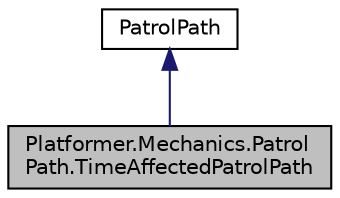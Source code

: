 digraph "Platformer.Mechanics.PatrolPath.TimeAffectedPatrolPath"
{
 // LATEX_PDF_SIZE
  edge [fontname="Helvetica",fontsize="10",labelfontname="Helvetica",labelfontsize="10"];
  node [fontname="Helvetica",fontsize="10",shape=record];
  Node1 [label="Platformer.Mechanics.Patrol\lPath.TimeAffectedPatrolPath",height=0.2,width=0.4,color="black", fillcolor="grey75", style="filled", fontcolor="black",tooltip="PatrolPath that variates the time that takes to travel the path based on a time scale"];
  Node2 -> Node1 [dir="back",color="midnightblue",fontsize="10",style="solid",fontname="Helvetica"];
  Node2 [label="PatrolPath",height=0.2,width=0.4,color="black", fillcolor="white", style="filled",URL="$class_platformer_1_1_mechanics_1_1_patrol_path_1_1_patrol_path.html",tooltip="Class that calculates the position of a object that follows a path in a instance of time"];
}
